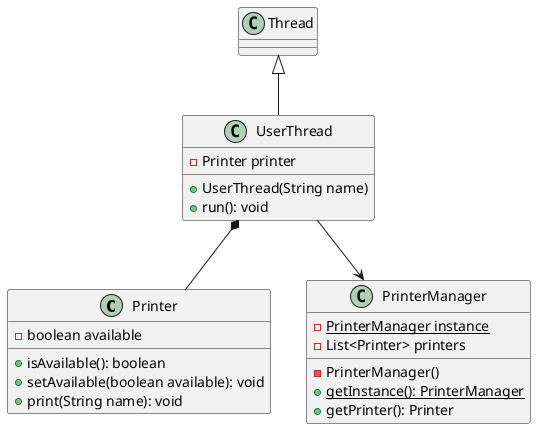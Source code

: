 @startuml
class Printer {
  -boolean available

  +isAvailable(): boolean
  +setAvailable(boolean available): void
  +print(String name): void
}

class PrinterManager {
  -{static} PrinterManager instance
  -List<Printer> printers

  -PrinterManager()
  +{static} getInstance(): PrinterManager
  +getPrinter(): Printer
}

class UserThread {
  -Printer printer

  +UserThread(String name)
  +run(): void
}

Thread <|-- UserThread
UserThread *-- Printer
UserThread --> PrinterManager
@enduml